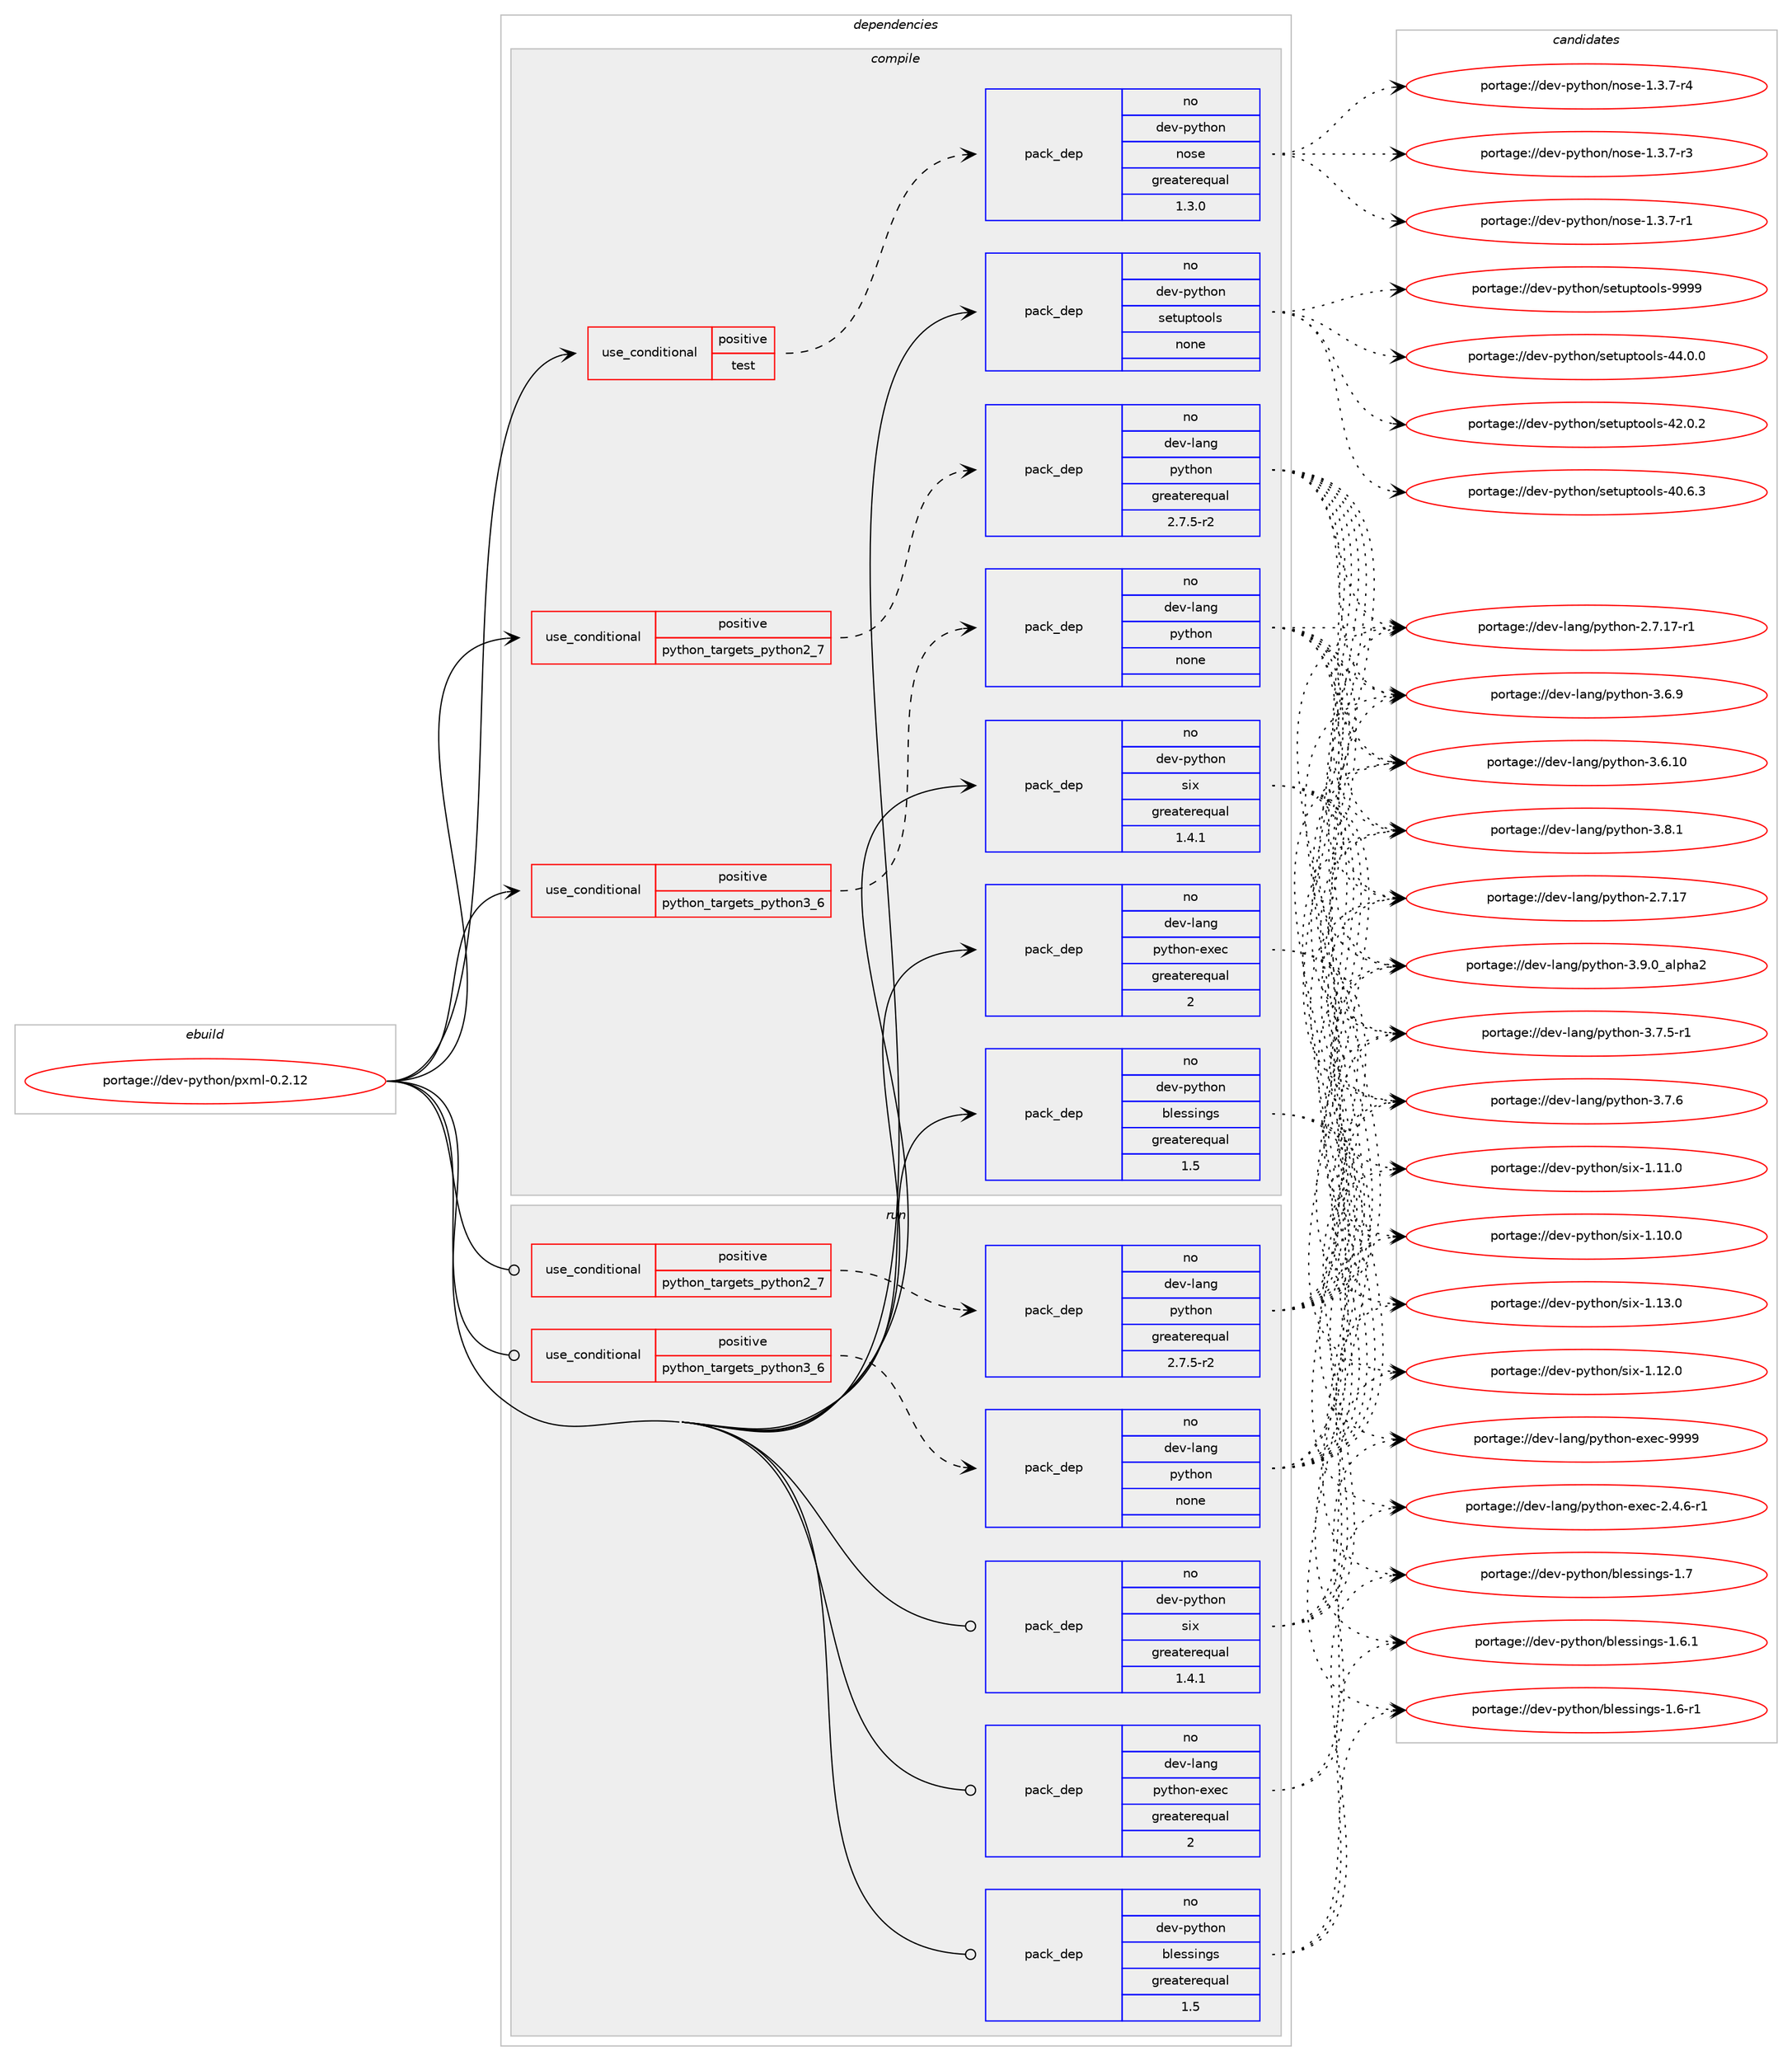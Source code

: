 digraph prolog {

# *************
# Graph options
# *************

newrank=true;
concentrate=true;
compound=true;
graph [rankdir=LR,fontname=Helvetica,fontsize=10,ranksep=1.5];#, ranksep=2.5, nodesep=0.2];
edge  [arrowhead=vee];
node  [fontname=Helvetica,fontsize=10];

# **********
# The ebuild
# **********

subgraph cluster_leftcol {
color=gray;
label=<<i>ebuild</i>>;
id [label="portage://dev-python/pxml-0.2.12", color=red, width=4, href="../dev-python/pxml-0.2.12.svg"];
}

# ****************
# The dependencies
# ****************

subgraph cluster_midcol {
color=gray;
label=<<i>dependencies</i>>;
subgraph cluster_compile {
fillcolor="#eeeeee";
style=filled;
label=<<i>compile</i>>;
subgraph cond110219 {
dependency440468 [label=<<TABLE BORDER="0" CELLBORDER="1" CELLSPACING="0" CELLPADDING="4"><TR><TD ROWSPAN="3" CELLPADDING="10">use_conditional</TD></TR><TR><TD>positive</TD></TR><TR><TD>python_targets_python2_7</TD></TR></TABLE>>, shape=none, color=red];
subgraph pack325311 {
dependency440469 [label=<<TABLE BORDER="0" CELLBORDER="1" CELLSPACING="0" CELLPADDING="4" WIDTH="220"><TR><TD ROWSPAN="6" CELLPADDING="30">pack_dep</TD></TR><TR><TD WIDTH="110">no</TD></TR><TR><TD>dev-lang</TD></TR><TR><TD>python</TD></TR><TR><TD>greaterequal</TD></TR><TR><TD>2.7.5-r2</TD></TR></TABLE>>, shape=none, color=blue];
}
dependency440468:e -> dependency440469:w [weight=20,style="dashed",arrowhead="vee"];
}
id:e -> dependency440468:w [weight=20,style="solid",arrowhead="vee"];
subgraph cond110220 {
dependency440470 [label=<<TABLE BORDER="0" CELLBORDER="1" CELLSPACING="0" CELLPADDING="4"><TR><TD ROWSPAN="3" CELLPADDING="10">use_conditional</TD></TR><TR><TD>positive</TD></TR><TR><TD>python_targets_python3_6</TD></TR></TABLE>>, shape=none, color=red];
subgraph pack325312 {
dependency440471 [label=<<TABLE BORDER="0" CELLBORDER="1" CELLSPACING="0" CELLPADDING="4" WIDTH="220"><TR><TD ROWSPAN="6" CELLPADDING="30">pack_dep</TD></TR><TR><TD WIDTH="110">no</TD></TR><TR><TD>dev-lang</TD></TR><TR><TD>python</TD></TR><TR><TD>none</TD></TR><TR><TD></TD></TR></TABLE>>, shape=none, color=blue];
}
dependency440470:e -> dependency440471:w [weight=20,style="dashed",arrowhead="vee"];
}
id:e -> dependency440470:w [weight=20,style="solid",arrowhead="vee"];
subgraph cond110221 {
dependency440472 [label=<<TABLE BORDER="0" CELLBORDER="1" CELLSPACING="0" CELLPADDING="4"><TR><TD ROWSPAN="3" CELLPADDING="10">use_conditional</TD></TR><TR><TD>positive</TD></TR><TR><TD>test</TD></TR></TABLE>>, shape=none, color=red];
subgraph pack325313 {
dependency440473 [label=<<TABLE BORDER="0" CELLBORDER="1" CELLSPACING="0" CELLPADDING="4" WIDTH="220"><TR><TD ROWSPAN="6" CELLPADDING="30">pack_dep</TD></TR><TR><TD WIDTH="110">no</TD></TR><TR><TD>dev-python</TD></TR><TR><TD>nose</TD></TR><TR><TD>greaterequal</TD></TR><TR><TD>1.3.0</TD></TR></TABLE>>, shape=none, color=blue];
}
dependency440472:e -> dependency440473:w [weight=20,style="dashed",arrowhead="vee"];
}
id:e -> dependency440472:w [weight=20,style="solid",arrowhead="vee"];
subgraph pack325314 {
dependency440474 [label=<<TABLE BORDER="0" CELLBORDER="1" CELLSPACING="0" CELLPADDING="4" WIDTH="220"><TR><TD ROWSPAN="6" CELLPADDING="30">pack_dep</TD></TR><TR><TD WIDTH="110">no</TD></TR><TR><TD>dev-lang</TD></TR><TR><TD>python-exec</TD></TR><TR><TD>greaterequal</TD></TR><TR><TD>2</TD></TR></TABLE>>, shape=none, color=blue];
}
id:e -> dependency440474:w [weight=20,style="solid",arrowhead="vee"];
subgraph pack325315 {
dependency440475 [label=<<TABLE BORDER="0" CELLBORDER="1" CELLSPACING="0" CELLPADDING="4" WIDTH="220"><TR><TD ROWSPAN="6" CELLPADDING="30">pack_dep</TD></TR><TR><TD WIDTH="110">no</TD></TR><TR><TD>dev-python</TD></TR><TR><TD>blessings</TD></TR><TR><TD>greaterequal</TD></TR><TR><TD>1.5</TD></TR></TABLE>>, shape=none, color=blue];
}
id:e -> dependency440475:w [weight=20,style="solid",arrowhead="vee"];
subgraph pack325316 {
dependency440476 [label=<<TABLE BORDER="0" CELLBORDER="1" CELLSPACING="0" CELLPADDING="4" WIDTH="220"><TR><TD ROWSPAN="6" CELLPADDING="30">pack_dep</TD></TR><TR><TD WIDTH="110">no</TD></TR><TR><TD>dev-python</TD></TR><TR><TD>setuptools</TD></TR><TR><TD>none</TD></TR><TR><TD></TD></TR></TABLE>>, shape=none, color=blue];
}
id:e -> dependency440476:w [weight=20,style="solid",arrowhead="vee"];
subgraph pack325317 {
dependency440477 [label=<<TABLE BORDER="0" CELLBORDER="1" CELLSPACING="0" CELLPADDING="4" WIDTH="220"><TR><TD ROWSPAN="6" CELLPADDING="30">pack_dep</TD></TR><TR><TD WIDTH="110">no</TD></TR><TR><TD>dev-python</TD></TR><TR><TD>six</TD></TR><TR><TD>greaterequal</TD></TR><TR><TD>1.4.1</TD></TR></TABLE>>, shape=none, color=blue];
}
id:e -> dependency440477:w [weight=20,style="solid",arrowhead="vee"];
}
subgraph cluster_compileandrun {
fillcolor="#eeeeee";
style=filled;
label=<<i>compile and run</i>>;
}
subgraph cluster_run {
fillcolor="#eeeeee";
style=filled;
label=<<i>run</i>>;
subgraph cond110222 {
dependency440478 [label=<<TABLE BORDER="0" CELLBORDER="1" CELLSPACING="0" CELLPADDING="4"><TR><TD ROWSPAN="3" CELLPADDING="10">use_conditional</TD></TR><TR><TD>positive</TD></TR><TR><TD>python_targets_python2_7</TD></TR></TABLE>>, shape=none, color=red];
subgraph pack325318 {
dependency440479 [label=<<TABLE BORDER="0" CELLBORDER="1" CELLSPACING="0" CELLPADDING="4" WIDTH="220"><TR><TD ROWSPAN="6" CELLPADDING="30">pack_dep</TD></TR><TR><TD WIDTH="110">no</TD></TR><TR><TD>dev-lang</TD></TR><TR><TD>python</TD></TR><TR><TD>greaterequal</TD></TR><TR><TD>2.7.5-r2</TD></TR></TABLE>>, shape=none, color=blue];
}
dependency440478:e -> dependency440479:w [weight=20,style="dashed",arrowhead="vee"];
}
id:e -> dependency440478:w [weight=20,style="solid",arrowhead="odot"];
subgraph cond110223 {
dependency440480 [label=<<TABLE BORDER="0" CELLBORDER="1" CELLSPACING="0" CELLPADDING="4"><TR><TD ROWSPAN="3" CELLPADDING="10">use_conditional</TD></TR><TR><TD>positive</TD></TR><TR><TD>python_targets_python3_6</TD></TR></TABLE>>, shape=none, color=red];
subgraph pack325319 {
dependency440481 [label=<<TABLE BORDER="0" CELLBORDER="1" CELLSPACING="0" CELLPADDING="4" WIDTH="220"><TR><TD ROWSPAN="6" CELLPADDING="30">pack_dep</TD></TR><TR><TD WIDTH="110">no</TD></TR><TR><TD>dev-lang</TD></TR><TR><TD>python</TD></TR><TR><TD>none</TD></TR><TR><TD></TD></TR></TABLE>>, shape=none, color=blue];
}
dependency440480:e -> dependency440481:w [weight=20,style="dashed",arrowhead="vee"];
}
id:e -> dependency440480:w [weight=20,style="solid",arrowhead="odot"];
subgraph pack325320 {
dependency440482 [label=<<TABLE BORDER="0" CELLBORDER="1" CELLSPACING="0" CELLPADDING="4" WIDTH="220"><TR><TD ROWSPAN="6" CELLPADDING="30">pack_dep</TD></TR><TR><TD WIDTH="110">no</TD></TR><TR><TD>dev-lang</TD></TR><TR><TD>python-exec</TD></TR><TR><TD>greaterequal</TD></TR><TR><TD>2</TD></TR></TABLE>>, shape=none, color=blue];
}
id:e -> dependency440482:w [weight=20,style="solid",arrowhead="odot"];
subgraph pack325321 {
dependency440483 [label=<<TABLE BORDER="0" CELLBORDER="1" CELLSPACING="0" CELLPADDING="4" WIDTH="220"><TR><TD ROWSPAN="6" CELLPADDING="30">pack_dep</TD></TR><TR><TD WIDTH="110">no</TD></TR><TR><TD>dev-python</TD></TR><TR><TD>blessings</TD></TR><TR><TD>greaterequal</TD></TR><TR><TD>1.5</TD></TR></TABLE>>, shape=none, color=blue];
}
id:e -> dependency440483:w [weight=20,style="solid",arrowhead="odot"];
subgraph pack325322 {
dependency440484 [label=<<TABLE BORDER="0" CELLBORDER="1" CELLSPACING="0" CELLPADDING="4" WIDTH="220"><TR><TD ROWSPAN="6" CELLPADDING="30">pack_dep</TD></TR><TR><TD WIDTH="110">no</TD></TR><TR><TD>dev-python</TD></TR><TR><TD>six</TD></TR><TR><TD>greaterequal</TD></TR><TR><TD>1.4.1</TD></TR></TABLE>>, shape=none, color=blue];
}
id:e -> dependency440484:w [weight=20,style="solid",arrowhead="odot"];
}
}

# **************
# The candidates
# **************

subgraph cluster_choices {
rank=same;
color=gray;
label=<<i>candidates</i>>;

subgraph choice325311 {
color=black;
nodesep=1;
choice10010111845108971101034711212111610411111045514657464895971081121049750 [label="portage://dev-lang/python-3.9.0_alpha2", color=red, width=4,href="../dev-lang/python-3.9.0_alpha2.svg"];
choice100101118451089711010347112121116104111110455146564649 [label="portage://dev-lang/python-3.8.1", color=red, width=4,href="../dev-lang/python-3.8.1.svg"];
choice100101118451089711010347112121116104111110455146554654 [label="portage://dev-lang/python-3.7.6", color=red, width=4,href="../dev-lang/python-3.7.6.svg"];
choice1001011184510897110103471121211161041111104551465546534511449 [label="portage://dev-lang/python-3.7.5-r1", color=red, width=4,href="../dev-lang/python-3.7.5-r1.svg"];
choice100101118451089711010347112121116104111110455146544657 [label="portage://dev-lang/python-3.6.9", color=red, width=4,href="../dev-lang/python-3.6.9.svg"];
choice10010111845108971101034711212111610411111045514654464948 [label="portage://dev-lang/python-3.6.10", color=red, width=4,href="../dev-lang/python-3.6.10.svg"];
choice100101118451089711010347112121116104111110455046554649554511449 [label="portage://dev-lang/python-2.7.17-r1", color=red, width=4,href="../dev-lang/python-2.7.17-r1.svg"];
choice10010111845108971101034711212111610411111045504655464955 [label="portage://dev-lang/python-2.7.17", color=red, width=4,href="../dev-lang/python-2.7.17.svg"];
dependency440469:e -> choice10010111845108971101034711212111610411111045514657464895971081121049750:w [style=dotted,weight="100"];
dependency440469:e -> choice100101118451089711010347112121116104111110455146564649:w [style=dotted,weight="100"];
dependency440469:e -> choice100101118451089711010347112121116104111110455146554654:w [style=dotted,weight="100"];
dependency440469:e -> choice1001011184510897110103471121211161041111104551465546534511449:w [style=dotted,weight="100"];
dependency440469:e -> choice100101118451089711010347112121116104111110455146544657:w [style=dotted,weight="100"];
dependency440469:e -> choice10010111845108971101034711212111610411111045514654464948:w [style=dotted,weight="100"];
dependency440469:e -> choice100101118451089711010347112121116104111110455046554649554511449:w [style=dotted,weight="100"];
dependency440469:e -> choice10010111845108971101034711212111610411111045504655464955:w [style=dotted,weight="100"];
}
subgraph choice325312 {
color=black;
nodesep=1;
choice10010111845108971101034711212111610411111045514657464895971081121049750 [label="portage://dev-lang/python-3.9.0_alpha2", color=red, width=4,href="../dev-lang/python-3.9.0_alpha2.svg"];
choice100101118451089711010347112121116104111110455146564649 [label="portage://dev-lang/python-3.8.1", color=red, width=4,href="../dev-lang/python-3.8.1.svg"];
choice100101118451089711010347112121116104111110455146554654 [label="portage://dev-lang/python-3.7.6", color=red, width=4,href="../dev-lang/python-3.7.6.svg"];
choice1001011184510897110103471121211161041111104551465546534511449 [label="portage://dev-lang/python-3.7.5-r1", color=red, width=4,href="../dev-lang/python-3.7.5-r1.svg"];
choice100101118451089711010347112121116104111110455146544657 [label="portage://dev-lang/python-3.6.9", color=red, width=4,href="../dev-lang/python-3.6.9.svg"];
choice10010111845108971101034711212111610411111045514654464948 [label="portage://dev-lang/python-3.6.10", color=red, width=4,href="../dev-lang/python-3.6.10.svg"];
choice100101118451089711010347112121116104111110455046554649554511449 [label="portage://dev-lang/python-2.7.17-r1", color=red, width=4,href="../dev-lang/python-2.7.17-r1.svg"];
choice10010111845108971101034711212111610411111045504655464955 [label="portage://dev-lang/python-2.7.17", color=red, width=4,href="../dev-lang/python-2.7.17.svg"];
dependency440471:e -> choice10010111845108971101034711212111610411111045514657464895971081121049750:w [style=dotted,weight="100"];
dependency440471:e -> choice100101118451089711010347112121116104111110455146564649:w [style=dotted,weight="100"];
dependency440471:e -> choice100101118451089711010347112121116104111110455146554654:w [style=dotted,weight="100"];
dependency440471:e -> choice1001011184510897110103471121211161041111104551465546534511449:w [style=dotted,weight="100"];
dependency440471:e -> choice100101118451089711010347112121116104111110455146544657:w [style=dotted,weight="100"];
dependency440471:e -> choice10010111845108971101034711212111610411111045514654464948:w [style=dotted,weight="100"];
dependency440471:e -> choice100101118451089711010347112121116104111110455046554649554511449:w [style=dotted,weight="100"];
dependency440471:e -> choice10010111845108971101034711212111610411111045504655464955:w [style=dotted,weight="100"];
}
subgraph choice325313 {
color=black;
nodesep=1;
choice10010111845112121116104111110471101111151014549465146554511452 [label="portage://dev-python/nose-1.3.7-r4", color=red, width=4,href="../dev-python/nose-1.3.7-r4.svg"];
choice10010111845112121116104111110471101111151014549465146554511451 [label="portage://dev-python/nose-1.3.7-r3", color=red, width=4,href="../dev-python/nose-1.3.7-r3.svg"];
choice10010111845112121116104111110471101111151014549465146554511449 [label="portage://dev-python/nose-1.3.7-r1", color=red, width=4,href="../dev-python/nose-1.3.7-r1.svg"];
dependency440473:e -> choice10010111845112121116104111110471101111151014549465146554511452:w [style=dotted,weight="100"];
dependency440473:e -> choice10010111845112121116104111110471101111151014549465146554511451:w [style=dotted,weight="100"];
dependency440473:e -> choice10010111845112121116104111110471101111151014549465146554511449:w [style=dotted,weight="100"];
}
subgraph choice325314 {
color=black;
nodesep=1;
choice10010111845108971101034711212111610411111045101120101994557575757 [label="portage://dev-lang/python-exec-9999", color=red, width=4,href="../dev-lang/python-exec-9999.svg"];
choice10010111845108971101034711212111610411111045101120101994550465246544511449 [label="portage://dev-lang/python-exec-2.4.6-r1", color=red, width=4,href="../dev-lang/python-exec-2.4.6-r1.svg"];
dependency440474:e -> choice10010111845108971101034711212111610411111045101120101994557575757:w [style=dotted,weight="100"];
dependency440474:e -> choice10010111845108971101034711212111610411111045101120101994550465246544511449:w [style=dotted,weight="100"];
}
subgraph choice325315 {
color=black;
nodesep=1;
choice10010111845112121116104111110479810810111511510511010311545494655 [label="portage://dev-python/blessings-1.7", color=red, width=4,href="../dev-python/blessings-1.7.svg"];
choice100101118451121211161041111104798108101115115105110103115454946544649 [label="portage://dev-python/blessings-1.6.1", color=red, width=4,href="../dev-python/blessings-1.6.1.svg"];
choice100101118451121211161041111104798108101115115105110103115454946544511449 [label="portage://dev-python/blessings-1.6-r1", color=red, width=4,href="../dev-python/blessings-1.6-r1.svg"];
dependency440475:e -> choice10010111845112121116104111110479810810111511510511010311545494655:w [style=dotted,weight="100"];
dependency440475:e -> choice100101118451121211161041111104798108101115115105110103115454946544649:w [style=dotted,weight="100"];
dependency440475:e -> choice100101118451121211161041111104798108101115115105110103115454946544511449:w [style=dotted,weight="100"];
}
subgraph choice325316 {
color=black;
nodesep=1;
choice10010111845112121116104111110471151011161171121161111111081154557575757 [label="portage://dev-python/setuptools-9999", color=red, width=4,href="../dev-python/setuptools-9999.svg"];
choice100101118451121211161041111104711510111611711211611111110811545525246484648 [label="portage://dev-python/setuptools-44.0.0", color=red, width=4,href="../dev-python/setuptools-44.0.0.svg"];
choice100101118451121211161041111104711510111611711211611111110811545525046484650 [label="portage://dev-python/setuptools-42.0.2", color=red, width=4,href="../dev-python/setuptools-42.0.2.svg"];
choice100101118451121211161041111104711510111611711211611111110811545524846544651 [label="portage://dev-python/setuptools-40.6.3", color=red, width=4,href="../dev-python/setuptools-40.6.3.svg"];
dependency440476:e -> choice10010111845112121116104111110471151011161171121161111111081154557575757:w [style=dotted,weight="100"];
dependency440476:e -> choice100101118451121211161041111104711510111611711211611111110811545525246484648:w [style=dotted,weight="100"];
dependency440476:e -> choice100101118451121211161041111104711510111611711211611111110811545525046484650:w [style=dotted,weight="100"];
dependency440476:e -> choice100101118451121211161041111104711510111611711211611111110811545524846544651:w [style=dotted,weight="100"];
}
subgraph choice325317 {
color=black;
nodesep=1;
choice100101118451121211161041111104711510512045494649514648 [label="portage://dev-python/six-1.13.0", color=red, width=4,href="../dev-python/six-1.13.0.svg"];
choice100101118451121211161041111104711510512045494649504648 [label="portage://dev-python/six-1.12.0", color=red, width=4,href="../dev-python/six-1.12.0.svg"];
choice100101118451121211161041111104711510512045494649494648 [label="portage://dev-python/six-1.11.0", color=red, width=4,href="../dev-python/six-1.11.0.svg"];
choice100101118451121211161041111104711510512045494649484648 [label="portage://dev-python/six-1.10.0", color=red, width=4,href="../dev-python/six-1.10.0.svg"];
dependency440477:e -> choice100101118451121211161041111104711510512045494649514648:w [style=dotted,weight="100"];
dependency440477:e -> choice100101118451121211161041111104711510512045494649504648:w [style=dotted,weight="100"];
dependency440477:e -> choice100101118451121211161041111104711510512045494649494648:w [style=dotted,weight="100"];
dependency440477:e -> choice100101118451121211161041111104711510512045494649484648:w [style=dotted,weight="100"];
}
subgraph choice325318 {
color=black;
nodesep=1;
choice10010111845108971101034711212111610411111045514657464895971081121049750 [label="portage://dev-lang/python-3.9.0_alpha2", color=red, width=4,href="../dev-lang/python-3.9.0_alpha2.svg"];
choice100101118451089711010347112121116104111110455146564649 [label="portage://dev-lang/python-3.8.1", color=red, width=4,href="../dev-lang/python-3.8.1.svg"];
choice100101118451089711010347112121116104111110455146554654 [label="portage://dev-lang/python-3.7.6", color=red, width=4,href="../dev-lang/python-3.7.6.svg"];
choice1001011184510897110103471121211161041111104551465546534511449 [label="portage://dev-lang/python-3.7.5-r1", color=red, width=4,href="../dev-lang/python-3.7.5-r1.svg"];
choice100101118451089711010347112121116104111110455146544657 [label="portage://dev-lang/python-3.6.9", color=red, width=4,href="../dev-lang/python-3.6.9.svg"];
choice10010111845108971101034711212111610411111045514654464948 [label="portage://dev-lang/python-3.6.10", color=red, width=4,href="../dev-lang/python-3.6.10.svg"];
choice100101118451089711010347112121116104111110455046554649554511449 [label="portage://dev-lang/python-2.7.17-r1", color=red, width=4,href="../dev-lang/python-2.7.17-r1.svg"];
choice10010111845108971101034711212111610411111045504655464955 [label="portage://dev-lang/python-2.7.17", color=red, width=4,href="../dev-lang/python-2.7.17.svg"];
dependency440479:e -> choice10010111845108971101034711212111610411111045514657464895971081121049750:w [style=dotted,weight="100"];
dependency440479:e -> choice100101118451089711010347112121116104111110455146564649:w [style=dotted,weight="100"];
dependency440479:e -> choice100101118451089711010347112121116104111110455146554654:w [style=dotted,weight="100"];
dependency440479:e -> choice1001011184510897110103471121211161041111104551465546534511449:w [style=dotted,weight="100"];
dependency440479:e -> choice100101118451089711010347112121116104111110455146544657:w [style=dotted,weight="100"];
dependency440479:e -> choice10010111845108971101034711212111610411111045514654464948:w [style=dotted,weight="100"];
dependency440479:e -> choice100101118451089711010347112121116104111110455046554649554511449:w [style=dotted,weight="100"];
dependency440479:e -> choice10010111845108971101034711212111610411111045504655464955:w [style=dotted,weight="100"];
}
subgraph choice325319 {
color=black;
nodesep=1;
choice10010111845108971101034711212111610411111045514657464895971081121049750 [label="portage://dev-lang/python-3.9.0_alpha2", color=red, width=4,href="../dev-lang/python-3.9.0_alpha2.svg"];
choice100101118451089711010347112121116104111110455146564649 [label="portage://dev-lang/python-3.8.1", color=red, width=4,href="../dev-lang/python-3.8.1.svg"];
choice100101118451089711010347112121116104111110455146554654 [label="portage://dev-lang/python-3.7.6", color=red, width=4,href="../dev-lang/python-3.7.6.svg"];
choice1001011184510897110103471121211161041111104551465546534511449 [label="portage://dev-lang/python-3.7.5-r1", color=red, width=4,href="../dev-lang/python-3.7.5-r1.svg"];
choice100101118451089711010347112121116104111110455146544657 [label="portage://dev-lang/python-3.6.9", color=red, width=4,href="../dev-lang/python-3.6.9.svg"];
choice10010111845108971101034711212111610411111045514654464948 [label="portage://dev-lang/python-3.6.10", color=red, width=4,href="../dev-lang/python-3.6.10.svg"];
choice100101118451089711010347112121116104111110455046554649554511449 [label="portage://dev-lang/python-2.7.17-r1", color=red, width=4,href="../dev-lang/python-2.7.17-r1.svg"];
choice10010111845108971101034711212111610411111045504655464955 [label="portage://dev-lang/python-2.7.17", color=red, width=4,href="../dev-lang/python-2.7.17.svg"];
dependency440481:e -> choice10010111845108971101034711212111610411111045514657464895971081121049750:w [style=dotted,weight="100"];
dependency440481:e -> choice100101118451089711010347112121116104111110455146564649:w [style=dotted,weight="100"];
dependency440481:e -> choice100101118451089711010347112121116104111110455146554654:w [style=dotted,weight="100"];
dependency440481:e -> choice1001011184510897110103471121211161041111104551465546534511449:w [style=dotted,weight="100"];
dependency440481:e -> choice100101118451089711010347112121116104111110455146544657:w [style=dotted,weight="100"];
dependency440481:e -> choice10010111845108971101034711212111610411111045514654464948:w [style=dotted,weight="100"];
dependency440481:e -> choice100101118451089711010347112121116104111110455046554649554511449:w [style=dotted,weight="100"];
dependency440481:e -> choice10010111845108971101034711212111610411111045504655464955:w [style=dotted,weight="100"];
}
subgraph choice325320 {
color=black;
nodesep=1;
choice10010111845108971101034711212111610411111045101120101994557575757 [label="portage://dev-lang/python-exec-9999", color=red, width=4,href="../dev-lang/python-exec-9999.svg"];
choice10010111845108971101034711212111610411111045101120101994550465246544511449 [label="portage://dev-lang/python-exec-2.4.6-r1", color=red, width=4,href="../dev-lang/python-exec-2.4.6-r1.svg"];
dependency440482:e -> choice10010111845108971101034711212111610411111045101120101994557575757:w [style=dotted,weight="100"];
dependency440482:e -> choice10010111845108971101034711212111610411111045101120101994550465246544511449:w [style=dotted,weight="100"];
}
subgraph choice325321 {
color=black;
nodesep=1;
choice10010111845112121116104111110479810810111511510511010311545494655 [label="portage://dev-python/blessings-1.7", color=red, width=4,href="../dev-python/blessings-1.7.svg"];
choice100101118451121211161041111104798108101115115105110103115454946544649 [label="portage://dev-python/blessings-1.6.1", color=red, width=4,href="../dev-python/blessings-1.6.1.svg"];
choice100101118451121211161041111104798108101115115105110103115454946544511449 [label="portage://dev-python/blessings-1.6-r1", color=red, width=4,href="../dev-python/blessings-1.6-r1.svg"];
dependency440483:e -> choice10010111845112121116104111110479810810111511510511010311545494655:w [style=dotted,weight="100"];
dependency440483:e -> choice100101118451121211161041111104798108101115115105110103115454946544649:w [style=dotted,weight="100"];
dependency440483:e -> choice100101118451121211161041111104798108101115115105110103115454946544511449:w [style=dotted,weight="100"];
}
subgraph choice325322 {
color=black;
nodesep=1;
choice100101118451121211161041111104711510512045494649514648 [label="portage://dev-python/six-1.13.0", color=red, width=4,href="../dev-python/six-1.13.0.svg"];
choice100101118451121211161041111104711510512045494649504648 [label="portage://dev-python/six-1.12.0", color=red, width=4,href="../dev-python/six-1.12.0.svg"];
choice100101118451121211161041111104711510512045494649494648 [label="portage://dev-python/six-1.11.0", color=red, width=4,href="../dev-python/six-1.11.0.svg"];
choice100101118451121211161041111104711510512045494649484648 [label="portage://dev-python/six-1.10.0", color=red, width=4,href="../dev-python/six-1.10.0.svg"];
dependency440484:e -> choice100101118451121211161041111104711510512045494649514648:w [style=dotted,weight="100"];
dependency440484:e -> choice100101118451121211161041111104711510512045494649504648:w [style=dotted,weight="100"];
dependency440484:e -> choice100101118451121211161041111104711510512045494649494648:w [style=dotted,weight="100"];
dependency440484:e -> choice100101118451121211161041111104711510512045494649484648:w [style=dotted,weight="100"];
}
}

}
